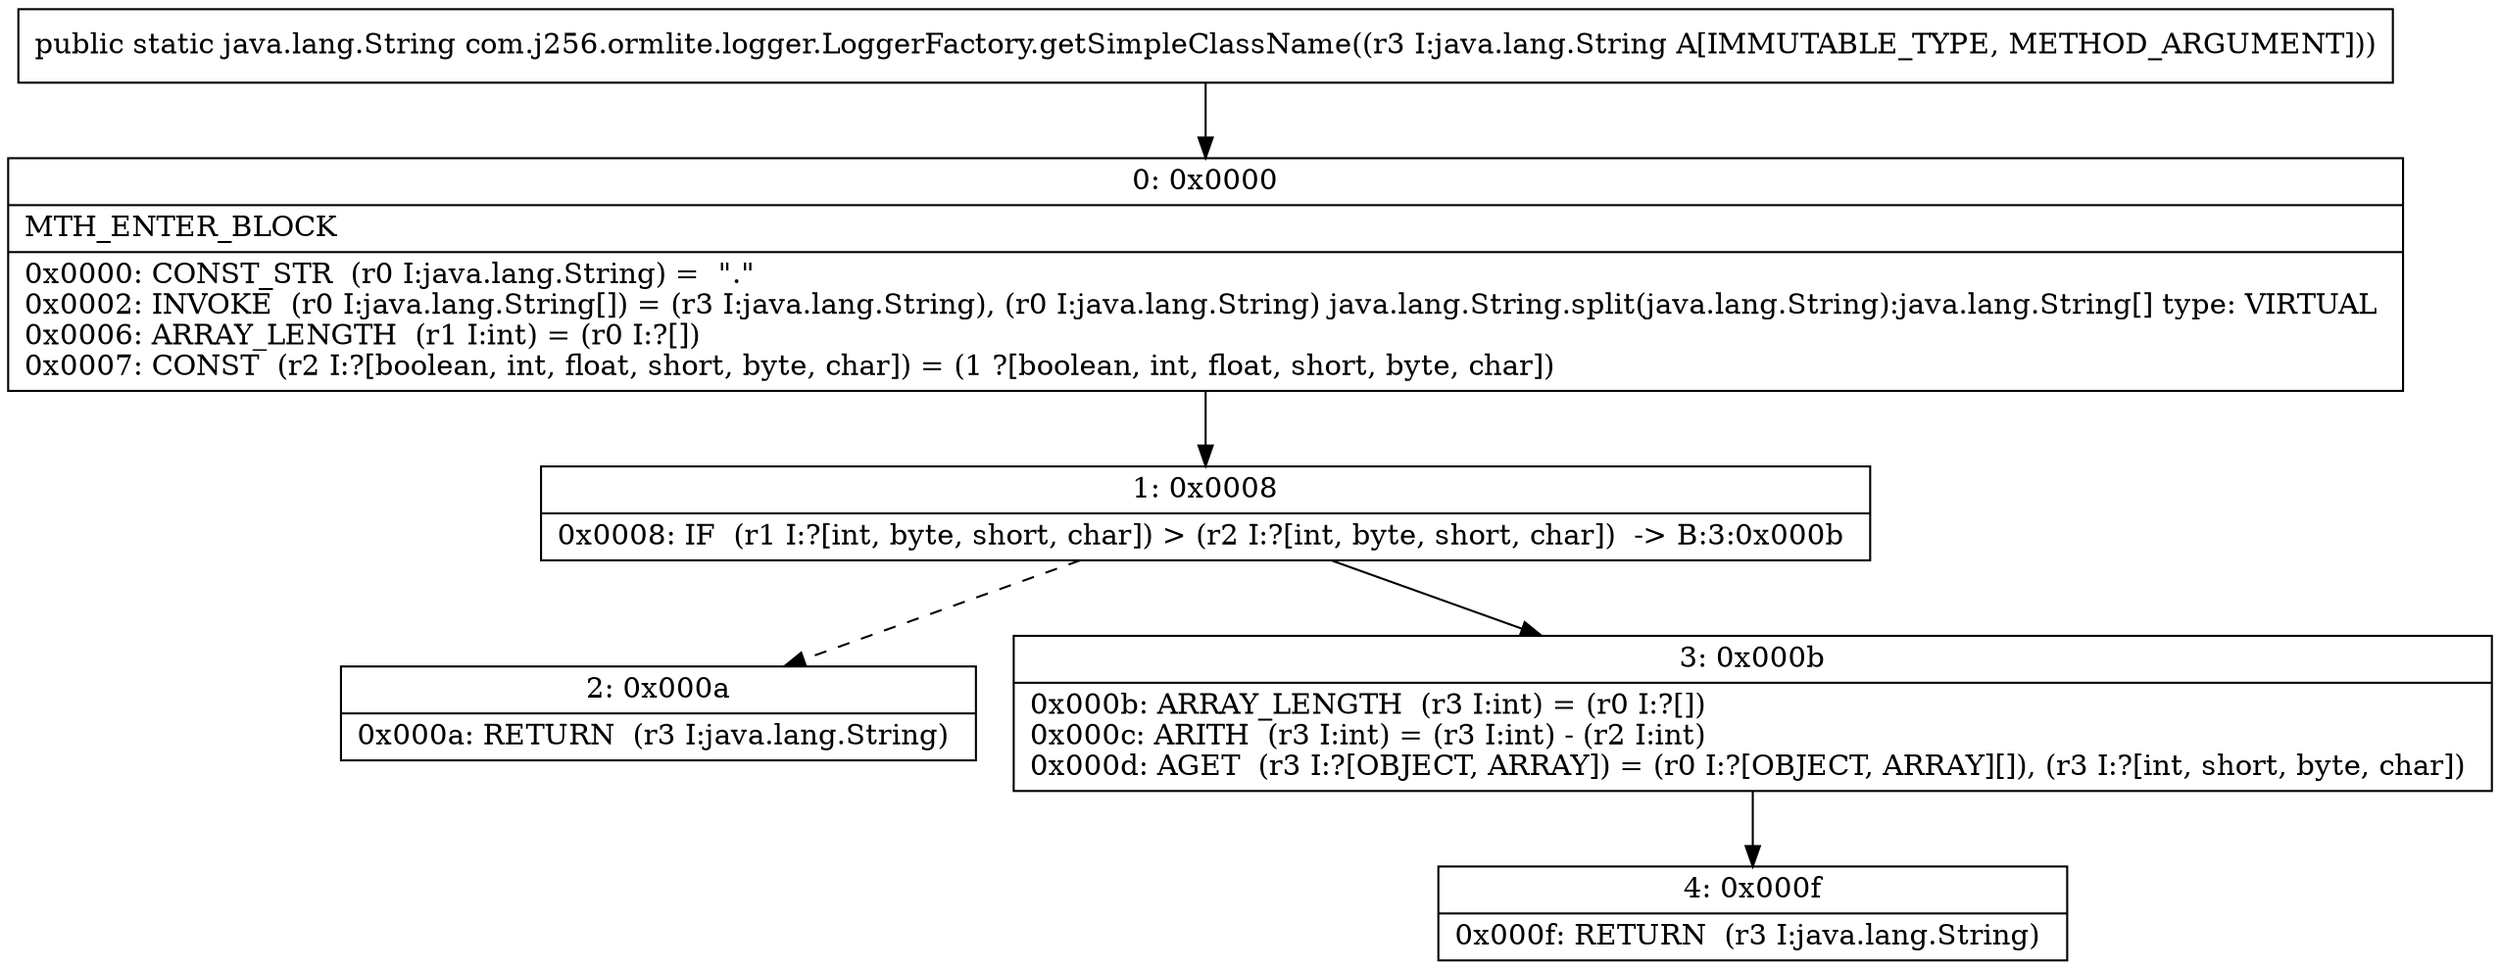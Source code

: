 digraph "CFG forcom.j256.ormlite.logger.LoggerFactory.getSimpleClassName(Ljava\/lang\/String;)Ljava\/lang\/String;" {
Node_0 [shape=record,label="{0\:\ 0x0000|MTH_ENTER_BLOCK\l|0x0000: CONST_STR  (r0 I:java.lang.String) =  \".\" \l0x0002: INVOKE  (r0 I:java.lang.String[]) = (r3 I:java.lang.String), (r0 I:java.lang.String) java.lang.String.split(java.lang.String):java.lang.String[] type: VIRTUAL \l0x0006: ARRAY_LENGTH  (r1 I:int) = (r0 I:?[]) \l0x0007: CONST  (r2 I:?[boolean, int, float, short, byte, char]) = (1 ?[boolean, int, float, short, byte, char]) \l}"];
Node_1 [shape=record,label="{1\:\ 0x0008|0x0008: IF  (r1 I:?[int, byte, short, char]) \> (r2 I:?[int, byte, short, char])  \-\> B:3:0x000b \l}"];
Node_2 [shape=record,label="{2\:\ 0x000a|0x000a: RETURN  (r3 I:java.lang.String) \l}"];
Node_3 [shape=record,label="{3\:\ 0x000b|0x000b: ARRAY_LENGTH  (r3 I:int) = (r0 I:?[]) \l0x000c: ARITH  (r3 I:int) = (r3 I:int) \- (r2 I:int) \l0x000d: AGET  (r3 I:?[OBJECT, ARRAY]) = (r0 I:?[OBJECT, ARRAY][]), (r3 I:?[int, short, byte, char]) \l}"];
Node_4 [shape=record,label="{4\:\ 0x000f|0x000f: RETURN  (r3 I:java.lang.String) \l}"];
MethodNode[shape=record,label="{public static java.lang.String com.j256.ormlite.logger.LoggerFactory.getSimpleClassName((r3 I:java.lang.String A[IMMUTABLE_TYPE, METHOD_ARGUMENT])) }"];
MethodNode -> Node_0;
Node_0 -> Node_1;
Node_1 -> Node_2[style=dashed];
Node_1 -> Node_3;
Node_3 -> Node_4;
}

